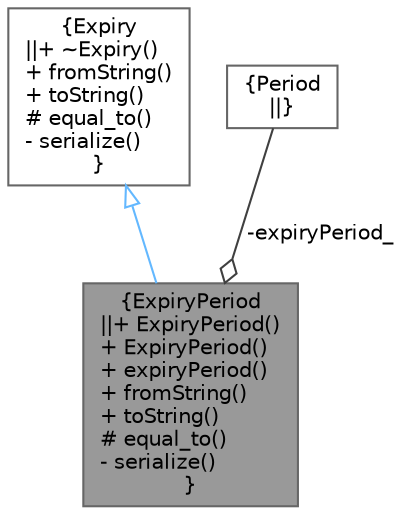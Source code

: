 digraph "ExpiryPeriod"
{
 // INTERACTIVE_SVG=YES
 // LATEX_PDF_SIZE
  bgcolor="transparent";
  edge [fontname=Helvetica,fontsize=10,labelfontname=Helvetica,labelfontsize=10];
  node [fontname=Helvetica,fontsize=10,shape=box,height=0.2,width=0.4];
  Node1 [label="{ExpiryPeriod\n||+ ExpiryPeriod()\l+ ExpiryPeriod()\l+ expiryPeriod()\l+ fromString()\l+ toString()\l# equal_to()\l- serialize()\l}",height=0.2,width=0.4,color="gray40", fillcolor="grey60", style="filled", fontcolor="black",tooltip=" "];
  Node2 -> Node1 [dir="back",color="steelblue1",style="solid",arrowtail="onormal"];
  Node2 [label="{Expiry\n||+ ~Expiry()\l+ fromString()\l+ toString()\l# equal_to()\l- serialize()\l}",height=0.2,width=0.4,color="gray40", fillcolor="white", style="filled",URL="$classore_1_1data_1_1_expiry.html",tooltip=" "];
  Node3 -> Node1 [color="grey25",style="solid",label=" -expiryPeriod_" ,arrowhead="odiamond"];
  Node3 [label="{Period\n||}",height=0.2,width=0.4,color="gray40", fillcolor="white", style="filled",tooltip=" "];
}
